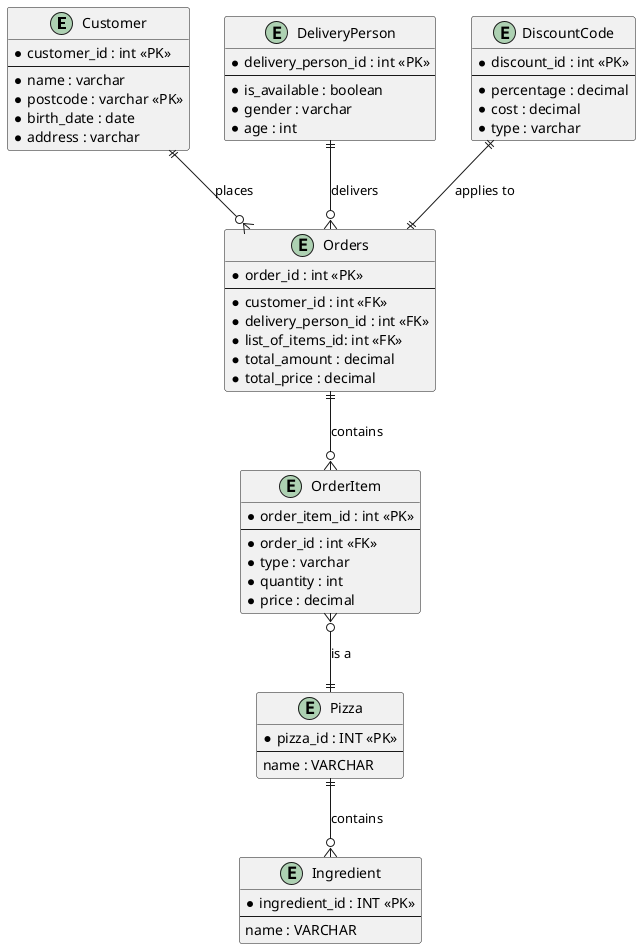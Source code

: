 @startuml Entity-Relationship-Diagram
entity "Customer" as customer {
  * customer_id : int <<PK>>
  --
  * name : varchar
  * postcode : varchar <<PK>>
  * birth_date : date
  * address : varchar
}

entity "Orders" as O {
  * order_id : int <<PK>>
  --
  * customer_id : int <<FK>>
  * delivery_person_id : int <<FK>>
  * list_of_items_id: int <<FK>>
  * total_amount : decimal
  * total_price : decimal
}
entity "Pizza" as P {
  * pizza_id : INT <<PK>>
  --
  name : VARCHAR
}
entity "Ingredient" as I {
  * ingredient_id : INT <<PK>>
  --
  name : VARCHAR
}
entity "OrderItem" as OI {
  * order_item_id : int <<PK>>
  --
  * order_id : int <<FK>> 
  * type : varchar
  * quantity : int
  * price : decimal
}
entity "DeliveryPerson" as DP {
  * delivery_person_id : int <<PK>>
  --
  * is_available : boolean
  * gender : varchar
  * age : int
}
entity "DiscountCode" as DC {
  * discount_id : int <<PK>>
  --
  * percentage : decimal
  * cost : decimal
  * type : varchar
}
customer ||--o{ O : places
O ||--o{ OI : contains
DP ||--o{ O : delivers
OI }o--|| P : "is a"
P ||--o{ I : "contains"
DC ||--|| O : "applies to"
@enduml


